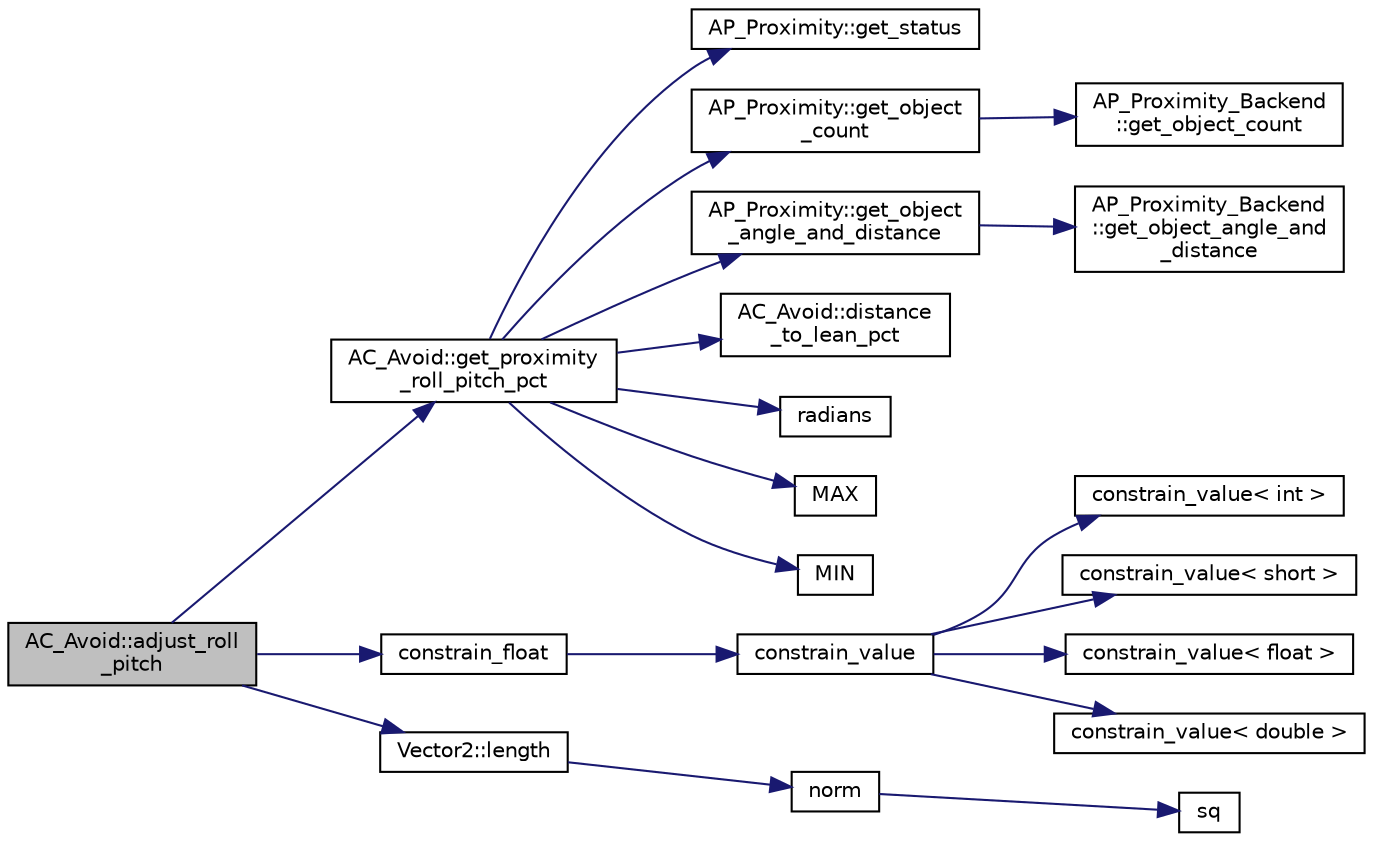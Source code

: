 digraph "AC_Avoid::adjust_roll_pitch"
{
 // INTERACTIVE_SVG=YES
  edge [fontname="Helvetica",fontsize="10",labelfontname="Helvetica",labelfontsize="10"];
  node [fontname="Helvetica",fontsize="10",shape=record];
  rankdir="LR";
  Node1 [label="AC_Avoid::adjust_roll\l_pitch",height=0.2,width=0.4,color="black", fillcolor="grey75", style="filled", fontcolor="black"];
  Node1 -> Node2 [color="midnightblue",fontsize="10",style="solid",fontname="Helvetica"];
  Node2 [label="AC_Avoid::get_proximity\l_roll_pitch_pct",height=0.2,width=0.4,color="black", fillcolor="white", style="filled",URL="$classAC__Avoid.html#ad27740aa416a455958dcdc914a2be63e"];
  Node2 -> Node3 [color="midnightblue",fontsize="10",style="solid",fontname="Helvetica"];
  Node3 [label="AP_Proximity::get_status",height=0.2,width=0.4,color="black", fillcolor="white", style="filled",URL="$classAP__Proximity.html#a705c8ca4f3987e3b02478bc01826a53f"];
  Node2 -> Node4 [color="midnightblue",fontsize="10",style="solid",fontname="Helvetica"];
  Node4 [label="AP_Proximity::get_object\l_count",height=0.2,width=0.4,color="black", fillcolor="white", style="filled",URL="$classAP__Proximity.html#a71e6e75f4cd8553b3e4be332f4322c13"];
  Node4 -> Node5 [color="midnightblue",fontsize="10",style="solid",fontname="Helvetica"];
  Node5 [label="AP_Proximity_Backend\l::get_object_count",height=0.2,width=0.4,color="black", fillcolor="white", style="filled",URL="$classAP__Proximity__Backend.html#a12a1f987c69e46e5810c21642f74dacb"];
  Node2 -> Node6 [color="midnightblue",fontsize="10",style="solid",fontname="Helvetica"];
  Node6 [label="AP_Proximity::get_object\l_angle_and_distance",height=0.2,width=0.4,color="black", fillcolor="white", style="filled",URL="$classAP__Proximity.html#a1de462db46c6da002618714ac7b8afcd"];
  Node6 -> Node7 [color="midnightblue",fontsize="10",style="solid",fontname="Helvetica"];
  Node7 [label="AP_Proximity_Backend\l::get_object_angle_and\l_distance",height=0.2,width=0.4,color="black", fillcolor="white", style="filled",URL="$classAP__Proximity__Backend.html#a198aa06ede4f08e235df52af1bd817ae"];
  Node2 -> Node8 [color="midnightblue",fontsize="10",style="solid",fontname="Helvetica"];
  Node8 [label="AC_Avoid::distance\l_to_lean_pct",height=0.2,width=0.4,color="black", fillcolor="white", style="filled",URL="$classAC__Avoid.html#a46091671b3baa7c332251c4ce6e91210"];
  Node2 -> Node9 [color="midnightblue",fontsize="10",style="solid",fontname="Helvetica"];
  Node9 [label="radians",height=0.2,width=0.4,color="black", fillcolor="white", style="filled",URL="$AP__Math_8h.html#a75b14352ec1c95a8276af9a0813cfdc3"];
  Node2 -> Node10 [color="midnightblue",fontsize="10",style="solid",fontname="Helvetica"];
  Node10 [label="MAX",height=0.2,width=0.4,color="black", fillcolor="white", style="filled",URL="$AP__Math_8h.html#a5c0b5c82749ac54970b2699d3c10ee9b"];
  Node2 -> Node11 [color="midnightblue",fontsize="10",style="solid",fontname="Helvetica"];
  Node11 [label="MIN",height=0.2,width=0.4,color="black", fillcolor="white", style="filled",URL="$AP__Math_8h.html#a6b187a3fa1e9f663e89175e7e8e213d6"];
  Node1 -> Node12 [color="midnightblue",fontsize="10",style="solid",fontname="Helvetica"];
  Node12 [label="constrain_float",height=0.2,width=0.4,color="black", fillcolor="white", style="filled",URL="$AP__Math_8h.html#ad525609d9dba6ffa556a0fbf08a3f9b4"];
  Node12 -> Node13 [color="midnightblue",fontsize="10",style="solid",fontname="Helvetica"];
  Node13 [label="constrain_value",height=0.2,width=0.4,color="black", fillcolor="white", style="filled",URL="$AP__Math_8h.html#a20e8f8671c282c69c1954652b6d61585"];
  Node13 -> Node14 [color="midnightblue",fontsize="10",style="solid",fontname="Helvetica"];
  Node14 [label="constrain_value\< int \>",height=0.2,width=0.4,color="black", fillcolor="white", style="filled",URL="$AP__Math_8cpp.html#a37e8e901754cb9c8e53a8e3030c82c50"];
  Node13 -> Node15 [color="midnightblue",fontsize="10",style="solid",fontname="Helvetica"];
  Node15 [label="constrain_value\< short \>",height=0.2,width=0.4,color="black", fillcolor="white", style="filled",URL="$AP__Math_8cpp.html#afdbe107ec1987d318a6347816fbf2b89"];
  Node13 -> Node16 [color="midnightblue",fontsize="10",style="solid",fontname="Helvetica"];
  Node16 [label="constrain_value\< float \>",height=0.2,width=0.4,color="black", fillcolor="white", style="filled",URL="$AP__Math_8cpp.html#ae6c621670c214da687de21d4e3a92587"];
  Node13 -> Node17 [color="midnightblue",fontsize="10",style="solid",fontname="Helvetica"];
  Node17 [label="constrain_value\< double \>",height=0.2,width=0.4,color="black", fillcolor="white", style="filled",URL="$AP__Math_8cpp.html#afe3990b00e9abc43fa97dfaf8e32f5c4"];
  Node1 -> Node18 [color="midnightblue",fontsize="10",style="solid",fontname="Helvetica"];
  Node18 [label="Vector2::length",height=0.2,width=0.4,color="black", fillcolor="white", style="filled",URL="$structVector2.html#ad8ebafde96f43521d3647e2552387529"];
  Node18 -> Node19 [color="midnightblue",fontsize="10",style="solid",fontname="Helvetica"];
  Node19 [label="norm",height=0.2,width=0.4,color="black", fillcolor="white", style="filled",URL="$AP__Math_8h.html#adc76d4a5e5c9ae8cb7ab17b55c40d636"];
  Node19 -> Node20 [color="midnightblue",fontsize="10",style="solid",fontname="Helvetica"];
  Node20 [label="sq",height=0.2,width=0.4,color="black", fillcolor="white", style="filled",URL="$AP__Math_8h.html#a0375e3d67fd3911cacee5c3e1408c0f2"];
}
